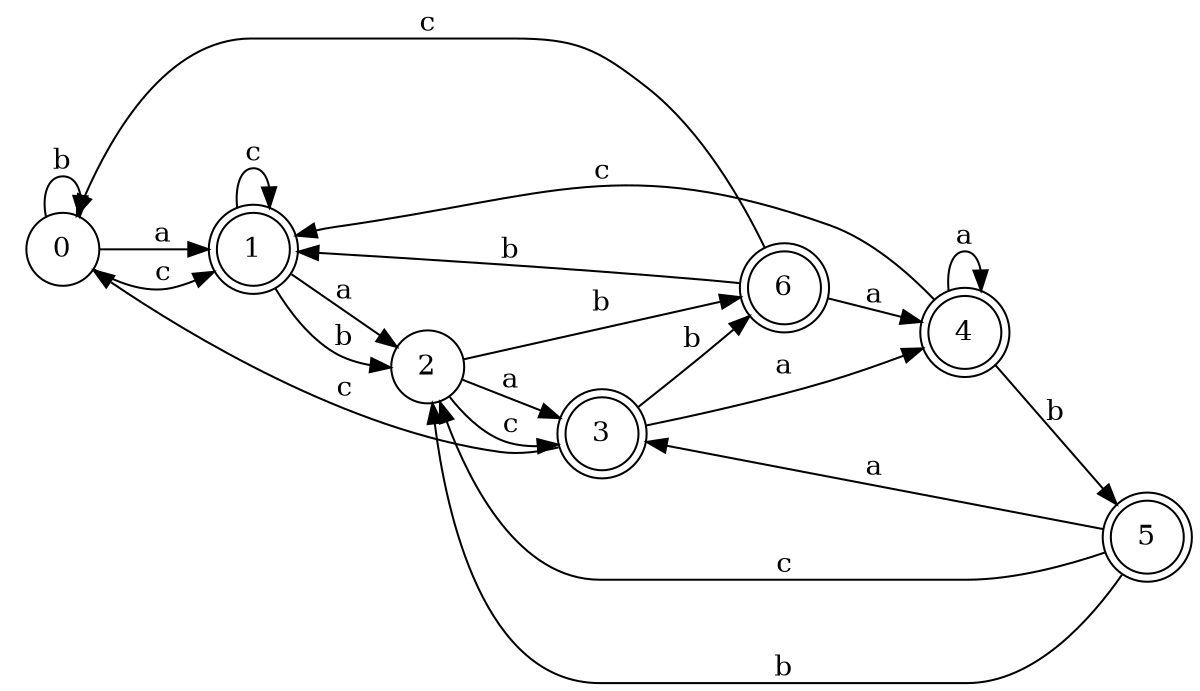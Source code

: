 digraph n6_5 {
__start0 [label="" shape="none"];

rankdir=LR;
size="8,5";

s0 [style="filled", color="black", fillcolor="white" shape="circle", label="0"];
s1 [style="rounded,filled", color="black", fillcolor="white" shape="doublecircle", label="1"];
s2 [style="filled", color="black", fillcolor="white" shape="circle", label="2"];
s3 [style="rounded,filled", color="black", fillcolor="white" shape="doublecircle", label="3"];
s4 [style="rounded,filled", color="black", fillcolor="white" shape="doublecircle", label="4"];
s5 [style="rounded,filled", color="black", fillcolor="white" shape="doublecircle", label="5"];
s6 [style="rounded,filled", color="black", fillcolor="white" shape="doublecircle", label="6"];
s0 -> s1 [label="a"];
s0 -> s0 [label="b"];
s0 -> s1 [label="c"];
s1 -> s2 [label="a"];
s1 -> s2 [label="b"];
s1 -> s1 [label="c"];
s2 -> s3 [label="a"];
s2 -> s6 [label="b"];
s2 -> s3 [label="c"];
s3 -> s4 [label="a"];
s3 -> s6 [label="b"];
s3 -> s0 [label="c"];
s4 -> s4 [label="a"];
s4 -> s5 [label="b"];
s4 -> s1 [label="c"];
s5 -> s3 [label="a"];
s5 -> s2 [label="b"];
s5 -> s2 [label="c"];
s6 -> s4 [label="a"];
s6 -> s1 [label="b"];
s6 -> s0 [label="c"];

}